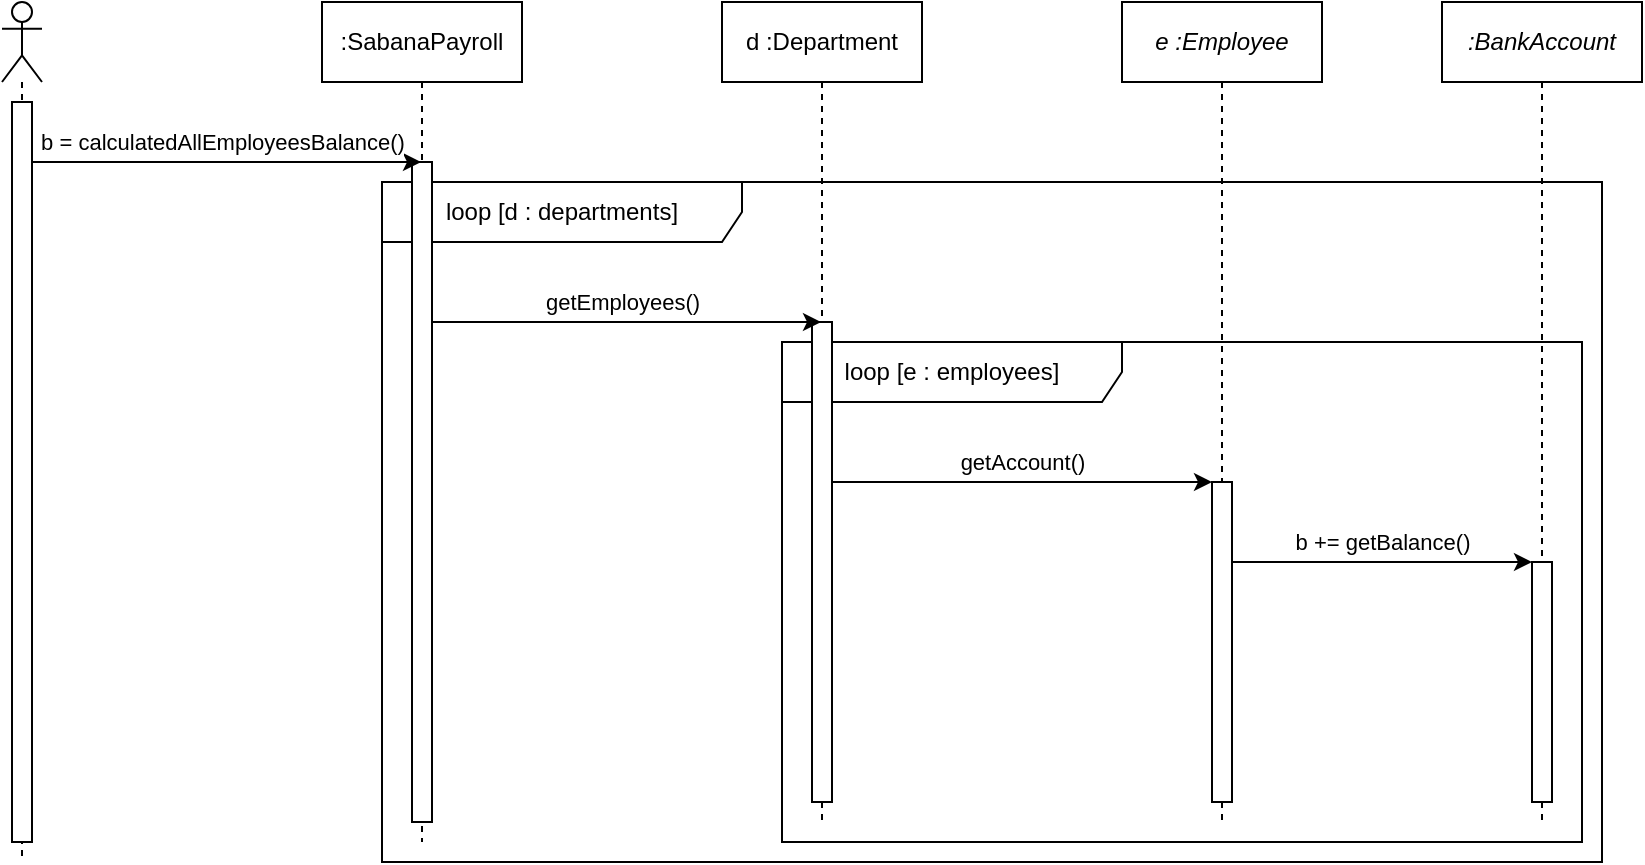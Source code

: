 <mxfile version="14.5.7" type="device"><diagram id="ZfAafJJ2lJY-UQ71HUyL" name="Page-1"><mxGraphModel dx="1422" dy="705" grid="1" gridSize="10" guides="1" tooltips="1" connect="1" arrows="1" fold="1" page="1" pageScale="1" pageWidth="827" pageHeight="1169" math="0" shadow="0"><root><mxCell id="0"/><mxCell id="1" parent="0"/><mxCell id="CrhfvTt_qZvNt8BXndLk-9" value="loop [d : departments]" style="shape=umlFrame;whiteSpace=wrap;html=1;width=180;height=30;" parent="1" vertex="1"><mxGeometry x="240" y="130" width="610" height="340" as="geometry"/></mxCell><mxCell id="CrhfvTt_qZvNt8BXndLk-11" value="loop [e : employees]" style="shape=umlFrame;whiteSpace=wrap;html=1;width=170;height=30;" parent="1" vertex="1"><mxGeometry x="440" y="210" width="400" height="250" as="geometry"/></mxCell><mxCell id="CrhfvTt_qZvNt8BXndLk-1" value="" style="shape=umlLifeline;participant=umlActor;perimeter=lifelinePerimeter;whiteSpace=wrap;html=1;container=1;collapsible=0;recursiveResize=0;verticalAlign=top;spacingTop=36;outlineConnect=0;" parent="1" vertex="1"><mxGeometry x="50" y="40" width="20" height="430" as="geometry"/></mxCell><mxCell id="CrhfvTt_qZvNt8BXndLk-4" value="" style="html=1;points=[];perimeter=orthogonalPerimeter;" parent="CrhfvTt_qZvNt8BXndLk-1" vertex="1"><mxGeometry x="5" y="50" width="10" height="370" as="geometry"/></mxCell><mxCell id="CrhfvTt_qZvNt8BXndLk-2" value=":SabanaPayroll" style="shape=umlLifeline;perimeter=lifelinePerimeter;whiteSpace=wrap;html=1;container=1;collapsible=0;recursiveResize=0;outlineConnect=0;" parent="1" vertex="1"><mxGeometry x="210" y="40" width="100" height="420" as="geometry"/></mxCell><mxCell id="CrhfvTt_qZvNt8BXndLk-5" value="" style="html=1;points=[];perimeter=orthogonalPerimeter;" parent="CrhfvTt_qZvNt8BXndLk-2" vertex="1"><mxGeometry x="45" y="80" width="10" height="330" as="geometry"/></mxCell><mxCell id="CrhfvTt_qZvNt8BXndLk-3" value="d :Department" style="shape=umlLifeline;perimeter=lifelinePerimeter;whiteSpace=wrap;html=1;container=1;collapsible=0;recursiveResize=0;outlineConnect=0;" parent="1" vertex="1"><mxGeometry x="410" y="40" width="100" height="410" as="geometry"/></mxCell><mxCell id="CrhfvTt_qZvNt8BXndLk-7" value="" style="html=1;points=[];perimeter=orthogonalPerimeter;" parent="CrhfvTt_qZvNt8BXndLk-3" vertex="1"><mxGeometry x="45" y="160" width="10" height="240" as="geometry"/></mxCell><mxCell id="CrhfvTt_qZvNt8BXndLk-6" value="b = calculatedAllEmployeesBalance()" style="edgeStyle=orthogonalEdgeStyle;rounded=0;orthogonalLoop=1;jettySize=auto;html=1;" parent="1" source="CrhfvTt_qZvNt8BXndLk-4" target="CrhfvTt_qZvNt8BXndLk-2" edge="1"><mxGeometry x="-0.023" y="10" relative="1" as="geometry"><Array as="points"><mxPoint x="140" y="120"/><mxPoint x="140" y="120"/></Array><mxPoint as="offset"/></mxGeometry></mxCell><mxCell id="CrhfvTt_qZvNt8BXndLk-8" value="getEmployees()" style="edgeStyle=orthogonalEdgeStyle;rounded=0;orthogonalLoop=1;jettySize=auto;html=1;" parent="1" source="CrhfvTt_qZvNt8BXndLk-5" target="CrhfvTt_qZvNt8BXndLk-3" edge="1"><mxGeometry x="-0.023" y="10" relative="1" as="geometry"><Array as="points"><mxPoint x="360" y="200"/><mxPoint x="360" y="200"/></Array><mxPoint as="offset"/></mxGeometry></mxCell><mxCell id="CrhfvTt_qZvNt8BXndLk-10" value="e :Employee" style="shape=umlLifeline;perimeter=lifelinePerimeter;whiteSpace=wrap;html=1;container=1;collapsible=0;recursiveResize=0;outlineConnect=0;fontStyle=2" parent="1" vertex="1"><mxGeometry x="610" y="40" width="100" height="410" as="geometry"/></mxCell><mxCell id="CrhfvTt_qZvNt8BXndLk-12" value="" style="html=1;points=[];perimeter=orthogonalPerimeter;" parent="CrhfvTt_qZvNt8BXndLk-10" vertex="1"><mxGeometry x="45" y="240" width="10" height="160" as="geometry"/></mxCell><mxCell id="CrhfvTt_qZvNt8BXndLk-13" value="getAccount()" style="edgeStyle=orthogonalEdgeStyle;rounded=0;orthogonalLoop=1;jettySize=auto;html=1;" parent="1" source="CrhfvTt_qZvNt8BXndLk-7" target="CrhfvTt_qZvNt8BXndLk-12" edge="1"><mxGeometry y="10" relative="1" as="geometry"><Array as="points"><mxPoint x="560" y="280"/><mxPoint x="560" y="280"/></Array><mxPoint as="offset"/></mxGeometry></mxCell><mxCell id="CrhfvTt_qZvNt8BXndLk-14" value=":BankAccount" style="shape=umlLifeline;perimeter=lifelinePerimeter;whiteSpace=wrap;html=1;container=1;collapsible=0;recursiveResize=0;outlineConnect=0;fontStyle=2" parent="1" vertex="1"><mxGeometry x="770" y="40" width="100" height="410" as="geometry"/></mxCell><mxCell id="CrhfvTt_qZvNt8BXndLk-15" value="" style="html=1;points=[];perimeter=orthogonalPerimeter;" parent="CrhfvTt_qZvNt8BXndLk-14" vertex="1"><mxGeometry x="45" y="280" width="10" height="120" as="geometry"/></mxCell><mxCell id="CrhfvTt_qZvNt8BXndLk-16" value="b += getBalance()" style="edgeStyle=orthogonalEdgeStyle;rounded=0;orthogonalLoop=1;jettySize=auto;html=1;" parent="1" source="CrhfvTt_qZvNt8BXndLk-12" target="CrhfvTt_qZvNt8BXndLk-15" edge="1"><mxGeometry y="10" relative="1" as="geometry"><Array as="points"><mxPoint x="750" y="320"/><mxPoint x="750" y="320"/></Array><mxPoint as="offset"/></mxGeometry></mxCell></root></mxGraphModel></diagram></mxfile>
